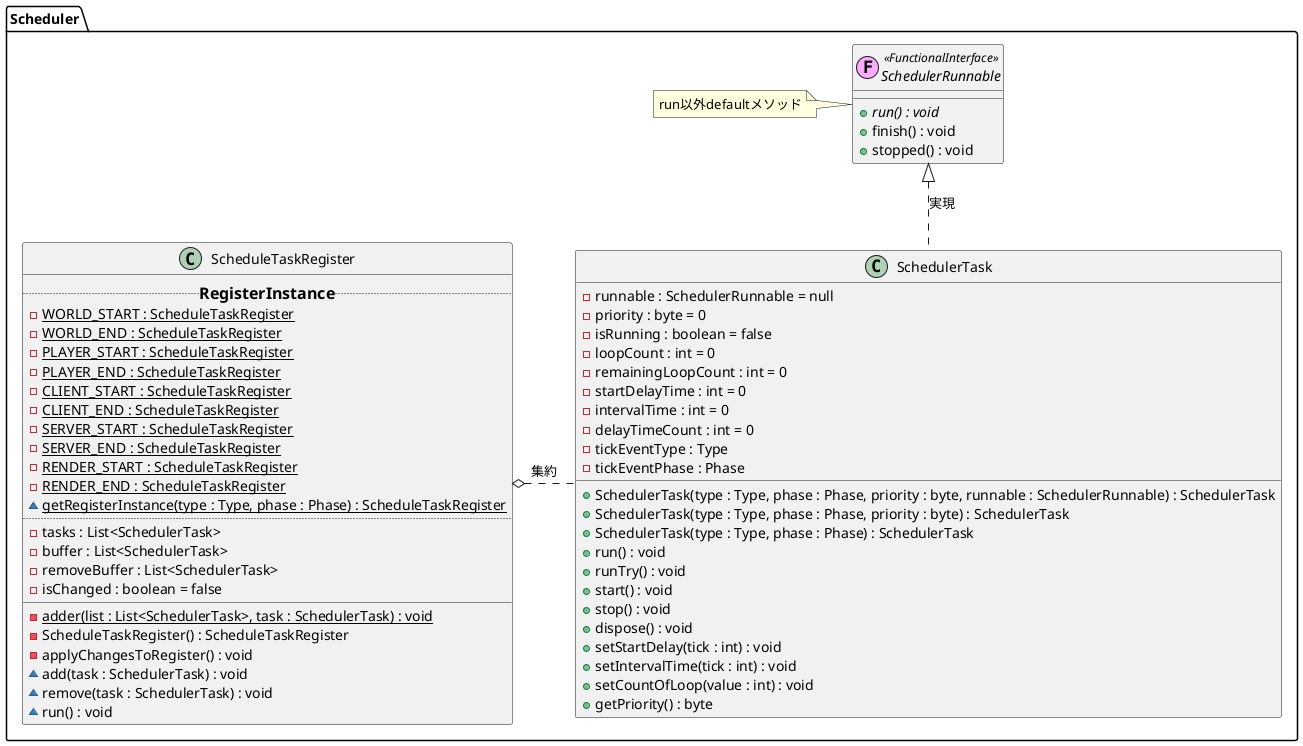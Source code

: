 @startuml {Scheduler-ClassDiagram.png}

package Scheduler {
	interface SchedulerRunnable <<(F,#FFAAFF)FunctionalInterface>>{
		{abstract} + run() : void
		+ finish() : void
		+ stopped() : void
	}
	note left
    	run以外defaultメソッド
    end note


	"SchedulerRunnable" <|.down. "SchedulerTask":実現

	class SchedulerTask {
		- runnable : SchedulerRunnable = null
		- priority : byte = 0
		- isRunning : boolean = false
		- loopCount : int = 0
		- remainingLoopCount : int = 0
		- startDelayTime : int = 0
		- intervalTime : int = 0
		- delayTimeCount : int = 0
		- tickEventType : Type
		- tickEventPhase : Phase

		+ SchedulerTask(type : Type, phase : Phase, priority : byte, runnable : SchedulerRunnable) : SchedulerTask
		+ SchedulerTask(type : Type, phase : Phase, priority : byte) : SchedulerTask
		+ SchedulerTask(type : Type, phase : Phase) : SchedulerTask
		+ run() : void
		+ runTry() : void
		+ start() : void
		+ stop() : void
		+ dispose() : void
		+ setStartDelay(tick : int) : void
		+ setIntervalTime(tick : int) : void
		+ setCountOfLoop(value : int) : void
		+ getPriority() : byte
	}

	class ScheduleTaskRegister {
		..==RegisterInstance..
		{static} - WORLD_START : ScheduleTaskRegister
		{static} - WORLD_END : ScheduleTaskRegister
		{static} - PLAYER_START : ScheduleTaskRegister
		{static} - PLAYER_END : ScheduleTaskRegister
		{static} - CLIENT_START : ScheduleTaskRegister
		{static} - CLIENT_END : ScheduleTaskRegister
		{static} - SERVER_START : ScheduleTaskRegister
		{static} - SERVER_END : ScheduleTaskRegister
		{static} - RENDER_START : ScheduleTaskRegister
		{static} - RENDER_END : ScheduleTaskRegister
		{static} ~ getRegisterInstance(type : Type, phase : Phase) : ScheduleTaskRegister
		..
		- tasks : List<SchedulerTask>
		- buffer : List<SchedulerTask>
		- removeBuffer : List<SchedulerTask>
		- isChanged : boolean = false
		__
		{static} - adder(list : List<SchedulerTask>, task : SchedulerTask) : void
		- ScheduleTaskRegister() : ScheduleTaskRegister
		- applyChangesToRegister() : void
		~ add(task : SchedulerTask) : void
		~ remove(task : SchedulerTask) : void
		~ run() : void
	}

	"ScheduleTaskRegister" o.r. "SchedulerTask" : 集約
}
@enduml